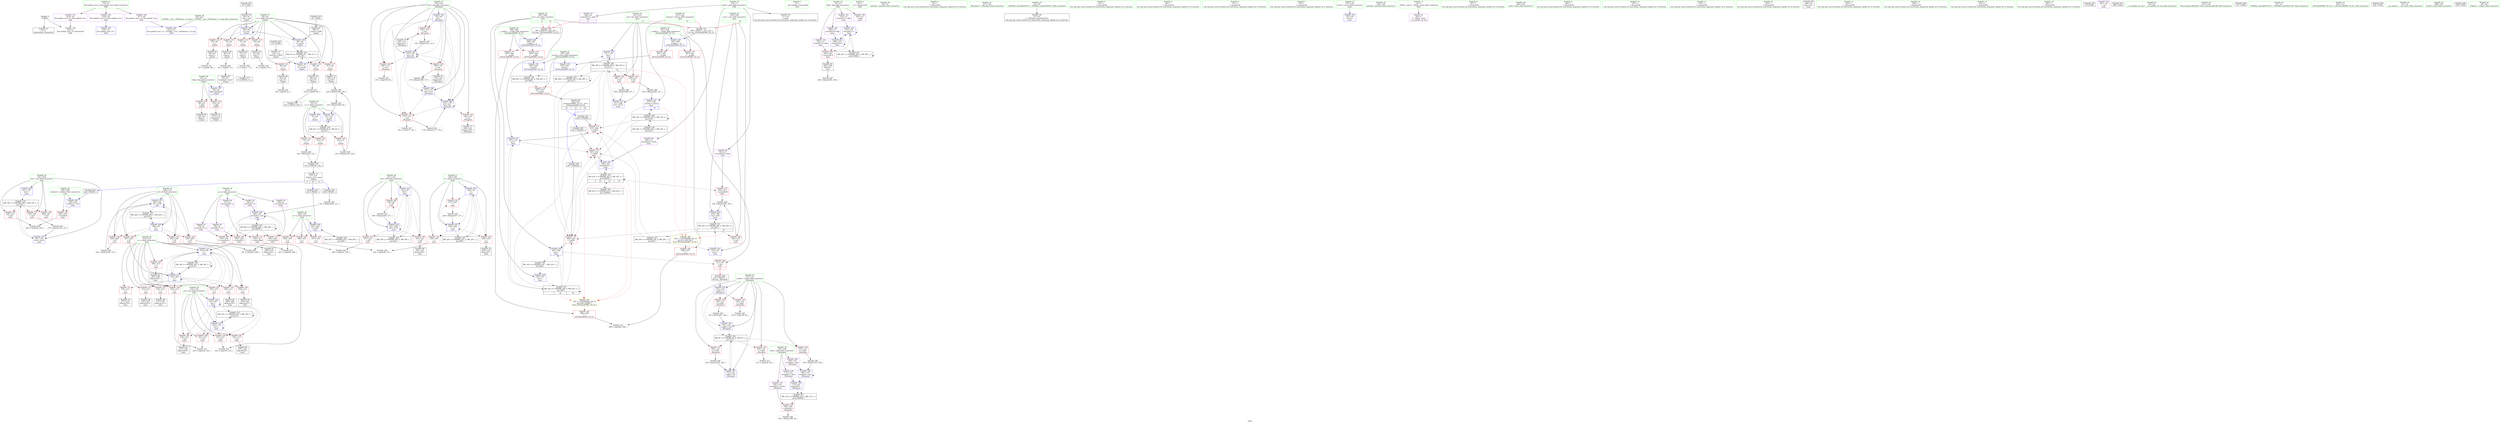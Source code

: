 digraph "SVFG" {
	label="SVFG";

	Node0x55e9102d6ad0 [shape=record,color=grey,label="{NodeID: 0\nNullPtr}"];
	Node0x55e9102d6ad0 -> Node0x55e910301b70[style=solid];
	Node0x55e9102d6ad0 -> Node0x55e910309510[style=solid];
	Node0x55e910305ae0 [shape=record,color=black,label="{NodeID: 277\n75 = PHI(76, 72, )\n}"];
	Node0x55e910303d50 [shape=record,color=blue,label="{NodeID: 194\n133\<--92\nlen\<--\n_Z6outputi\n}"];
	Node0x55e910303d50 -> Node0x55e910306660[style=dashed];
	Node0x55e910303d50 -> Node0x55e910306730[style=dashed];
	Node0x55e910303d50 -> Node0x55e910306800[style=dashed];
	Node0x55e910303d50 -> Node0x55e9103068d0[style=dashed];
	Node0x55e910303d50 -> Node0x55e910303e20[style=dashed];
	Node0x55e910303d50 -> Node0x55e910304090[style=dashed];
	Node0x55e910303d50 -> Node0x55e910304230[style=dashed];
	Node0x55e910301000 [shape=record,color=red,label="{NodeID: 111\n60\<--48\n\<--c\n_Z3getv\n}"];
	Node0x55e910301000 -> Node0x55e910301f40[style=solid];
	Node0x55e9102ff240 [shape=record,color=green,label="{NodeID: 28\n50\<--51\nflag\<--flag_field_insensitive\n_Z3getv\n}"];
	Node0x55e9102ff240 -> Node0x55e910305e40[style=solid];
	Node0x55e9102ff240 -> Node0x55e910305f10[style=solid];
	Node0x55e9102ff240 -> Node0x55e9103096e0[style=solid];
	Node0x55e910309ed0 [shape=record,color=yellow,style=double,label="{NodeID: 388\n54V_1 = ENCHI(MR_54V_0)\npts\{212 218 220 \}\nFun[_ZSt3maxIiERKT_S2_S2_]}"];
	Node0x55e910309ed0 -> Node0x55e910309240[style=dashed];
	Node0x55e9103139a0 [shape=record,color=grey,label="{NodeID: 305\n167 = cmp(166, 92, )\n}"];
	Node0x55e91030c360 [shape=record,color=blue,label="{NodeID: 222\n219\<--92\nsum\<--\nmain\n}"];
	Node0x55e91030c360 -> Node0x55e91032b130[style=dashed];
	Node0x55e910306f50 [shape=record,color=red,label="{NodeID: 139\n260\<--203\n\<--n\nmain\n}"];
	Node0x55e910306f50 -> Node0x55e9103148a0[style=solid];
	Node0x55e910301a70 [shape=record,color=green,label="{NodeID: 56\n20\<--412\n_GLOBAL__sub_I_ACMonster_2_0.cpp\<--_GLOBAL__sub_I_ACMonster_2_0.cpp_field_insensitive\n}"];
	Node0x55e910301a70 -> Node0x55e910309410[style=solid];
	Node0x55e910325730 [shape=record,color=black,label="{NodeID: 333\nMR_28V_2 = PHI(MR_28V_3, MR_28V_1, )\npts\{212 \}\n}"];
	Node0x55e910325730 -> Node0x55e910308c90[style=dashed];
	Node0x55e910325730 -> Node0x55e910304a50[style=dashed];
	Node0x55e910325730 -> Node0x55e910325730[style=dashed];
	Node0x55e910308610 [shape=record,color=red,label="{NodeID: 167\n279\<--278\n\<--arrayidx13\nmain\n}"];
	Node0x55e910308610 -> Node0x55e910302f80[style=solid];
	Node0x55e9103031f0 [shape=record,color=black,label="{NodeID: 84\n295\<--294\nidxprom18\<--\nmain\n}"];
	Node0x55e9102fd9b0 [shape=record,color=green,label="{NodeID: 1\n7\<--1\n__dso_handle\<--dummyObj\nGlob }"];
	Node0x55e91032e330 [shape=record,color=black,label="{NodeID: 361\nMR_46V_3 = PHI(MR_46V_4, MR_46V_2, )\npts\{388 \}\n}"];
	Node0x55e91032e330 -> Node0x55e910308d60[style=dashed];
	Node0x55e910310d00 [shape=record,color=black,label="{NodeID: 278\n102 = PHI(76, 100, )\n}"];
	Node0x55e910303e20 [shape=record,color=blue,label="{NodeID: 195\n133\<--156\nlen\<--inc\n_Z6outputi\n}"];
	Node0x55e910303e20 -> Node0x55e910306660[style=dashed];
	Node0x55e910303e20 -> Node0x55e910306730[style=dashed];
	Node0x55e910303e20 -> Node0x55e910306800[style=dashed];
	Node0x55e910303e20 -> Node0x55e9103068d0[style=dashed];
	Node0x55e910303e20 -> Node0x55e910303e20[style=dashed];
	Node0x55e910303e20 -> Node0x55e910304090[style=dashed];
	Node0x55e910303e20 -> Node0x55e910304230[style=dashed];
	Node0x55e9103010d0 [shape=record,color=red,label="{NodeID: 112\n65\<--48\n\<--c\n_Z3getv\n}"];
	Node0x55e9103010d0 -> Node0x55e910302010[style=solid];
	Node0x55e9102ff310 [shape=record,color=green,label="{NodeID: 29\n52\<--53\nx\<--x_field_insensitive\n_Z3getv\n}"];
	Node0x55e9102ff310 -> Node0x55e910305fe0[style=solid];
	Node0x55e9102ff310 -> Node0x55e9103060b0[style=solid];
	Node0x55e9102ff310 -> Node0x55e910306180[style=solid];
	Node0x55e9102ff310 -> Node0x55e910309880[style=solid];
	Node0x55e9102ff310 -> Node0x55e910309950[style=solid];
	Node0x55e910313b20 [shape=record,color=grey,label="{NodeID: 306\n307 = cmp(305, 306, )\n}"];
	Node0x55e91030c430 [shape=record,color=blue,label="{NodeID: 223\n221\<--92\ni40\<--\nmain\n}"];
	Node0x55e91030c430 -> Node0x55e9103083a0[style=dashed];
	Node0x55e91030c430 -> Node0x55e910308470[style=dashed];
	Node0x55e91030c430 -> Node0x55e910308540[style=dashed];
	Node0x55e91030c430 -> Node0x55e91030c5d0[style=dashed];
	Node0x55e91030c430 -> Node0x55e910327030[style=dashed];
	Node0x55e910307020 [shape=record,color=red,label="{NodeID: 140\n348\<--203\n\<--n\nmain\n}"];
	Node0x55e910307020 -> Node0x55e910313820[style=solid];
	Node0x55e910301b70 [shape=record,color=black,label="{NodeID: 57\n2\<--3\ndummyVal\<--dummyVal\n}"];
	Node0x55e910325c30 [shape=record,color=black,label="{NodeID: 334\nMR_30V_2 = PHI(MR_30V_3, MR_30V_1, )\npts\{214 \}\n}"];
	Node0x55e910325c30 -> Node0x55e910304b20[style=dashed];
	Node0x55e910325c30 -> Node0x55e910325c30[style=dashed];
	Node0x55e9103086e0 [shape=record,color=red,label="{NodeID: 168\n282\<--281\n\<--arrayidx15\nmain\n}"];
	Node0x55e9103086e0 -> Node0x55e910303050[style=solid];
	Node0x55e9103032c0 [shape=record,color=black,label="{NodeID: 85\n303\<--302\nidxprom21\<--\nmain\n}"];
	Node0x55e9102da630 [shape=record,color=green,label="{NodeID: 2\n16\<--1\n.str\<--dummyObj\nGlob }"];
	Node0x55e9103112a0 [shape=record,color=grey,label="{NodeID: 279\n360 = Binary(359, 157, )\n}"];
	Node0x55e9103112a0 -> Node0x55e91030c5d0[style=solid];
	Node0x55e910303ef0 [shape=record,color=blue,label="{NodeID: 196\n160\<--154\narrayidx\<--rem\n_Z6outputi\n}"];
	Node0x55e910303ef0 -> Node0x55e910303ef0[style=dashed];
	Node0x55e910303ef0 -> Node0x55e910304160[style=dashed];
	Node0x55e910303ef0 -> Node0x55e910321b30[style=dashed];
	Node0x55e9103011a0 [shape=record,color=red,label="{NodeID: 113\n70\<--48\n\<--c\n_Z3getv\n}"];
	Node0x55e9103011a0 -> Node0x55e9103020e0[style=solid];
	Node0x55e9102ff3e0 [shape=record,color=green,label="{NodeID: 30\n56\<--57\ngetchar\<--getchar_field_insensitive\n}"];
	Node0x55e910313ca0 [shape=record,color=grey,label="{NodeID: 307\n181 = cmp(177, 92, )\n}"];
	Node0x55e91030c500 [shape=record,color=blue,label="{NodeID: 224\n219\<--356\nsum\<--add\nmain\n}"];
	Node0x55e91030c500 -> Node0x55e91032b130[style=dashed];
	Node0x55e9103070f0 [shape=record,color=red,label="{NodeID: 141\n236\<--205\n\<--i\nmain\n}"];
	Node0x55e9103070f0 -> Node0x55e910313220[style=solid];
	Node0x55e910301c70 [shape=record,color=black,label="{NodeID: 58\n11\<--10\n\<--path\nCan only get source location for instruction, argument, global var or function.}"];
	Node0x55e910326130 [shape=record,color=black,label="{NodeID: 335\nMR_32V_2 = PHI(MR_32V_3, MR_32V_1, )\npts\{216 \}\n}"];
	Node0x55e910326130 -> Node0x55e91030bb40[style=dashed];
	Node0x55e910326130 -> Node0x55e910326130[style=dashed];
	Node0x55e9103087b0 [shape=record,color=red,label="{NodeID: 169\n292\<--291\n\<--arrayidx17\nmain\n}"];
	Node0x55e9103087b0 -> Node0x55e91030bdb0[style=solid];
	Node0x55e910303390 [shape=record,color=black,label="{NodeID: 86\n316\<--315\nidxprom25\<--\nmain\n}"];
	Node0x55e9102da6c0 [shape=record,color=green,label="{NodeID: 3\n19\<--1\n\<--dummyObj\nCan only get source location for instruction, argument, global var or function.}"];
	Node0x55e910311420 [shape=record,color=grey,label="{NodeID: 280\n356 = Binary(355, 354, )\n}"];
	Node0x55e910311420 -> Node0x55e91030c500[style=solid];
	Node0x55e910303fc0 [shape=record,color=blue,label="{NodeID: 197\n131\<--163\nx.addr\<--div\n_Z6outputi\n}"];
	Node0x55e910303fc0 -> Node0x55e910328430[style=dashed];
	Node0x55e910301270 [shape=record,color=red,label="{NodeID: 114\n79\<--48\n\<--c\n_Z3getv\n}"];
	Node0x55e910301270 -> Node0x55e9103021b0[style=solid];
	Node0x55e9102ff4e0 [shape=record,color=green,label="{NodeID: 31\n127\<--128\n_Z6outputi\<--_Z6outputi_field_insensitive\n}"];
	Node0x55e910313e20 [shape=record,color=grey,label="{NodeID: 308\n81 = cmp(80, 73, )\n}"];
	Node0x55e910313e20 -> Node0x55e910302280[style=solid];
	Node0x55e91030c5d0 [shape=record,color=blue,label="{NodeID: 225\n221\<--360\ni40\<--inc47\nmain\n}"];
	Node0x55e91030c5d0 -> Node0x55e9103083a0[style=dashed];
	Node0x55e91030c5d0 -> Node0x55e910308470[style=dashed];
	Node0x55e91030c5d0 -> Node0x55e910308540[style=dashed];
	Node0x55e91030c5d0 -> Node0x55e91030c5d0[style=dashed];
	Node0x55e91030c5d0 -> Node0x55e910327030[style=dashed];
	Node0x55e9103071c0 [shape=record,color=red,label="{NodeID: 142\n242\<--205\n\<--i\nmain\n}"];
	Node0x55e9103071c0 -> Node0x55e910302d10[style=solid];
	Node0x55e910301d70 [shape=record,color=black,label="{NodeID: 59\n31\<--32\n\<--_ZNSt8ios_base4InitD1Ev\nCan only get source location for instruction, argument, global var or function.}"];
	Node0x55e910326630 [shape=record,color=black,label="{NodeID: 336\nMR_34V_2 = PHI(MR_34V_3, MR_34V_1, )\npts\{218 \}\n}"];
	Node0x55e910326630 -> Node0x55e91032d430[style=dashed];
	Node0x55e910308880 [shape=record,color=red,label="{NodeID: 170\n305\<--304\n\<--arrayidx22\nmain\n}"];
	Node0x55e910308880 -> Node0x55e910313b20[style=solid];
	Node0x55e910303460 [shape=record,color=black,label="{NodeID: 87\n327\<--326\nidxprom30\<--\nmain\n}"];
	Node0x55e9102fe220 [shape=record,color=green,label="{NodeID: 4\n63\<--1\n\<--dummyObj\nCan only get source location for instruction, argument, global var or function.}"];
	Node0x55e9103115a0 [shape=record,color=grey,label="{NodeID: 281\n110 = Binary(109, 63, )\n}"];
	Node0x55e9103115a0 -> Node0x55e910309950[style=solid];
	Node0x55e910304090 [shape=record,color=blue,label="{NodeID: 198\n133\<--170\nlen\<--inc3\n_Z6outputi\n}"];
	Node0x55e910304090 -> Node0x55e9103068d0[style=dashed];
	Node0x55e910304090 -> Node0x55e910304230[style=dashed];
	Node0x55e910305bd0 [shape=record,color=red,label="{NodeID: 115\n94\<--48\n\<--c\n_Z3getv\n}"];
	Node0x55e910305bd0 -> Node0x55e9103025c0[style=solid];
	Node0x55e9102ff5e0 [shape=record,color=green,label="{NodeID: 32\n131\<--132\nx.addr\<--x.addr_field_insensitive\n_Z6outputi\n}"];
	Node0x55e9102ff5e0 -> Node0x55e910306250[style=solid];
	Node0x55e9102ff5e0 -> Node0x55e910306320[style=solid];
	Node0x55e9102ff5e0 -> Node0x55e9103063f0[style=solid];
	Node0x55e9102ff5e0 -> Node0x55e9103064c0[style=solid];
	Node0x55e9102ff5e0 -> Node0x55e910306590[style=solid];
	Node0x55e9102ff5e0 -> Node0x55e910303bb0[style=solid];
	Node0x55e9102ff5e0 -> Node0x55e910303c80[style=solid];
	Node0x55e9102ff5e0 -> Node0x55e910303fc0[style=solid];
	Node0x55e910313fa0 [shape=record,color=grey,label="{NodeID: 309\n72 = cmp(71, 73, )\n}"];
	Node0x55e910313fa0 -> Node0x55e910305ae0[style=solid];
	Node0x55e91030c6a0 [shape=record,color=blue,label="{NodeID: 226\n207\<--364\nans\<--\nmain\n}"];
	Node0x55e91030c6a0 -> Node0x55e910307360[style=dashed];
	Node0x55e91030c6a0 -> Node0x55e910324d30[style=dashed];
	Node0x55e910307290 [shape=record,color=red,label="{NodeID: 143\n247\<--205\n\<--i\nmain\n}"];
	Node0x55e910307290 -> Node0x55e910312aa0[style=solid];
	Node0x55e910301e70 [shape=record,color=black,label="{NodeID: 60\n58\<--55\nconv\<--call\n_Z3getv\n}"];
	Node0x55e910301e70 -> Node0x55e910309610[style=solid];
	Node0x55e910326b30 [shape=record,color=black,label="{NodeID: 337\nMR_36V_2 = PHI(MR_36V_4, MR_36V_1, )\npts\{220 \}\n}"];
	Node0x55e910326b30 -> Node0x55e910308950[style=dashed];
	Node0x55e910326b30 -> Node0x55e910308af0[style=dashed];
	Node0x55e910326b30 -> Node0x55e91030c360[style=dashed];
	Node0x55e910308950 [shape=record,color=red,label="{NodeID: 171\n312\<--309\n\<--call24\nmain\n}"];
	Node0x55e910308950 -> Node0x55e91030c020[style=solid];
	Node0x55e910303530 [shape=record,color=black,label="{NodeID: 88\n335\<--334\nidxprom34\<--\nmain\n}"];
	Node0x55e9102fe2b0 [shape=record,color=green,label="{NodeID: 5\n68\<--1\n\<--dummyObj\nCan only get source location for instruction, argument, global var or function.}"];
	Node0x55e910311720 [shape=record,color=grey,label="{NodeID: 282\n109 = Binary(105, 108, )\n}"];
	Node0x55e910311720 -> Node0x55e9103115a0[style=solid];
	Node0x55e910304160 [shape=record,color=blue,label="{NodeID: 199\n173\<--92\narrayidx5\<--\n_Z6outputi\n}"];
	Node0x55e910304160 -> Node0x55e910321b30[style=dashed];
	Node0x55e910305ca0 [shape=record,color=red,label="{NodeID: 116\n98\<--48\n\<--c\n_Z3getv\n}"];
	Node0x55e910305ca0 -> Node0x55e910302690[style=solid];
	Node0x55e9102ff6b0 [shape=record,color=green,label="{NodeID: 33\n133\<--134\nlen\<--len_field_insensitive\n_Z6outputi\n}"];
	Node0x55e9102ff6b0 -> Node0x55e910306660[style=solid];
	Node0x55e9102ff6b0 -> Node0x55e910306730[style=solid];
	Node0x55e9102ff6b0 -> Node0x55e910306800[style=solid];
	Node0x55e9102ff6b0 -> Node0x55e9103068d0[style=solid];
	Node0x55e9102ff6b0 -> Node0x55e9103069a0[style=solid];
	Node0x55e9102ff6b0 -> Node0x55e910303d50[style=solid];
	Node0x55e9102ff6b0 -> Node0x55e910303e20[style=solid];
	Node0x55e9102ff6b0 -> Node0x55e910304090[style=solid];
	Node0x55e9102ff6b0 -> Node0x55e910304230[style=solid];
	Node0x55e910314120 [shape=record,color=grey,label="{NodeID: 310\n62 = cmp(61, 63, )\n}"];
	Node0x55e91030c770 [shape=record,color=blue,label="{NodeID: 227\n201\<--375\ntest\<--inc52\nmain\n}"];
	Node0x55e91030c770 -> Node0x55e910323e30[style=dashed];
	Node0x55e910307360 [shape=record,color=red,label="{NodeID: 144\n371\<--207\n\<--ans\nmain\n|{<s0>18}}"];
	Node0x55e910307360:s0 -> Node0x55e910349660[style=solid,color=red];
	Node0x55e910301f40 [shape=record,color=black,label="{NodeID: 61\n61\<--60\nconv1\<--\n_Z3getv\n}"];
	Node0x55e910301f40 -> Node0x55e910314120[style=solid];
	Node0x55e910327030 [shape=record,color=black,label="{NodeID: 338\nMR_38V_2 = PHI(MR_38V_4, MR_38V_1, )\npts\{222 \}\n}"];
	Node0x55e910327030 -> Node0x55e91030c430[style=dashed];
	Node0x55e910308a20 [shape=record,color=red,label="{NodeID: 172\n318\<--317\n\<--arrayidx26\nmain\n}"];
	Node0x55e910308a20 -> Node0x55e910314a20[style=solid];
	Node0x55e910303600 [shape=record,color=black,label="{NodeID: 89\n352\<--351\nidxprom44\<--\nmain\n}"];
	Node0x55e9102fe340 [shape=record,color=green,label="{NodeID: 6\n73\<--1\n\<--dummyObj\nCan only get source location for instruction, argument, global var or function.}"];
	Node0x55e9103118a0 [shape=record,color=grey,label="{NodeID: 283\n241 = Binary(240, 157, )\n}"];
	Node0x55e9103118a0 -> Node0x55e910304710[style=solid];
	Node0x55e910304230 [shape=record,color=blue,label="{NodeID: 200\n133\<--178\nlen\<--dec\n_Z6outputi\n}"];
	Node0x55e910304230 -> Node0x55e9103068d0[style=dashed];
	Node0x55e910304230 -> Node0x55e9103069a0[style=dashed];
	Node0x55e910304230 -> Node0x55e910304230[style=dashed];
	Node0x55e910305d70 [shape=record,color=red,label="{NodeID: 117\n107\<--48\n\<--c\n_Z3getv\n}"];
	Node0x55e910305d70 -> Node0x55e910302760[style=solid];
	Node0x55e9102ff780 [shape=record,color=green,label="{NodeID: 34\n135\<--136\ndata\<--data_field_insensitive\n_Z6outputi\n}"];
	Node0x55e9102ff780 -> Node0x55e910300d90[style=solid];
	Node0x55e9102ff780 -> Node0x55e910300e60[style=solid];
	Node0x55e9102ff780 -> Node0x55e910300f30[style=solid];
	Node0x55e9103142a0 [shape=record,color=grey,label="{NodeID: 311\n67 = cmp(66, 68, )\n}"];
	Node0x55e91030c840 [shape=record,color=blue,label="{NodeID: 228\n389\<--385\n__a.addr\<--__a\n_ZSt3maxIiERKT_S2_S2_\n}"];
	Node0x55e91030c840 -> Node0x55e910308e30[style=dashed];
	Node0x55e91030c840 -> Node0x55e910308f00[style=dashed];
	Node0x55e910307430 [shape=record,color=red,label="{NodeID: 145\n259\<--209\n\<--i6\nmain\n}"];
	Node0x55e910307430 -> Node0x55e9103148a0[style=solid];
	Node0x55e910302010 [shape=record,color=black,label="{NodeID: 62\n66\<--65\nconv2\<--\n_Z3getv\n}"];
	Node0x55e910302010 -> Node0x55e9103142a0[style=solid];
	Node0x55e910327530 [shape=record,color=black,label="{NodeID: 339\nMR_40V_2 = PHI(MR_40V_3, MR_40V_1, )\npts\{90000 \}\n}"];
	Node0x55e910327530 -> Node0x55e910308610[style=dashed];
	Node0x55e910327530 -> Node0x55e9103087b0[style=dashed];
	Node0x55e910327530 -> Node0x55e910308880[style=dashed];
	Node0x55e910327530 -> Node0x55e910308a20[style=dashed];
	Node0x55e910327530 -> Node0x55e910304710[style=dashed];
	Node0x55e910327530 -> Node0x55e910327530[style=dashed];
	Node0x55e910308af0 [shape=record,color=red,label="{NodeID: 173\n333\<--332\n\<--call33\nmain\n}"];
	Node0x55e910308af0 -> Node0x55e91030c1c0[style=solid];
	Node0x55e9103036d0 [shape=record,color=black,label="{NodeID: 90\n384\<--407\n_ZSt3maxIiERKT_S2_S2__ret\<--\n_ZSt3maxIiERKT_S2_S2_\n|{<s0>14|<s1>15|<s2>16}}"];
	Node0x55e9103036d0:s0 -> Node0x55e9103493e0[style=solid,color=blue];
	Node0x55e9103036d0:s1 -> Node0x55e910349520[style=solid,color=blue];
	Node0x55e9103036d0:s2 -> Node0x55e91034a130[style=solid,color=blue];
	Node0x55e9102fe3d0 [shape=record,color=green,label="{NodeID: 7\n76\<--1\n\<--dummyObj\nCan only get source location for instruction, argument, global var or function.}"];
	Node0x55e910311a20 [shape=record,color=grey,label="{NodeID: 284\n187 = Binary(186, 63, )\n}"];
	Node0x55e910304300 [shape=record,color=blue,label="{NodeID: 201\n197\<--92\nretval\<--\nmain\n}"];
	Node0x55e910305e40 [shape=record,color=red,label="{NodeID: 118\n84\<--50\n\<--flag\n_Z3getv\n}"];
	Node0x55e910305e40 -> Node0x55e910302350[style=solid];
	Node0x55e9102ff850 [shape=record,color=green,label="{NodeID: 35\n142\<--143\nputchar\<--putchar_field_insensitive\n}"];
	Node0x55e910314420 [shape=record,color=grey,label="{NodeID: 312\n399 = cmp(396, 398, )\n}"];
	Node0x55e91030c910 [shape=record,color=blue,label="{NodeID: 229\n391\<--386\n__b.addr\<--__b\n_ZSt3maxIiERKT_S2_S2_\n}"];
	Node0x55e91030c910 -> Node0x55e910308fd0[style=dashed];
	Node0x55e91030c910 -> Node0x55e9103090a0[style=dashed];
	Node0x55e910307500 [shape=record,color=red,label="{NodeID: 146\n267\<--209\n\<--i6\nmain\n}"];
	Node0x55e910307500 -> Node0x55e910304b20[style=solid];
	Node0x55e9103020e0 [shape=record,color=black,label="{NodeID: 63\n71\<--70\nconv4\<--\n_Z3getv\n}"];
	Node0x55e9103020e0 -> Node0x55e910313fa0[style=solid];
	Node0x55e910327a30 [shape=record,color=black,label="{NodeID: 340\nMR_42V_2 = PHI(MR_42V_3, MR_42V_1, )\npts\{120000 \}\n}"];
	Node0x55e910327a30 -> Node0x55e91032d930[style=dashed];
	Node0x55e910308bc0 [shape=record,color=red,label="{NodeID: 174\n354\<--353\n\<--arrayidx45\nmain\n}"];
	Node0x55e910308bc0 -> Node0x55e910311420[style=solid];
	Node0x55e9103037a0 [shape=record,color=purple,label="{NodeID: 91\n29\<--4\n\<--_ZStL8__ioinit\n__cxx_global_var_init\n}"];
	Node0x55e9102fe460 [shape=record,color=green,label="{NodeID: 8\n92\<--1\n\<--dummyObj\nCan only get source location for instruction, argument, global var or function.}"];
	Node0x55e910311ba0 [shape=record,color=grey,label="{NodeID: 285\n375 = Binary(374, 157, )\n}"];
	Node0x55e910311ba0 -> Node0x55e91030c770[style=solid];
	Node0x55e9103043d0 [shape=record,color=blue,label="{NodeID: 202\n199\<--224\ntotaltest\<--call\nmain\n}"];
	Node0x55e9103043d0 -> Node0x55e910306b40[style=dashed];
	Node0x55e910305f10 [shape=record,color=red,label="{NodeID: 119\n116\<--50\n\<--flag\n_Z3getv\n}"];
	Node0x55e910305f10 -> Node0x55e910302900[style=solid];
	Node0x55e9102ff950 [shape=record,color=green,label="{NodeID: 36\n194\<--195\nmain\<--main_field_insensitive\n}"];
	Node0x55e9103145a0 [shape=record,color=grey,label="{NodeID: 313\n151 = cmp(150, 92, )\n}"];
	Node0x55e91030c9e0 [shape=record,color=blue,label="{NodeID: 230\n387\<--401\nretval\<--\n_ZSt3maxIiERKT_S2_S2_\n}"];
	Node0x55e91030c9e0 -> Node0x55e91032e330[style=dashed];
	Node0x55e9103075d0 [shape=record,color=red,label="{NodeID: 147\n306\<--209\n\<--i6\nmain\n}"];
	Node0x55e9103075d0 -> Node0x55e910313b20[style=solid];
	Node0x55e9103021b0 [shape=record,color=black,label="{NodeID: 64\n80\<--79\nconv6\<--\n_Z3getv\n}"];
	Node0x55e9103021b0 -> Node0x55e910313e20[style=solid];
	Node0x55e910348fb0 [shape=record,color=black,label="{NodeID: 424\n224 = PHI(47, )\n}"];
	Node0x55e910348fb0 -> Node0x55e9103043d0[style=solid];
	Node0x55e910327f30 [shape=record,color=black,label="{NodeID: 341\nMR_44V_2 = PHI(MR_44V_3, MR_44V_1, )\npts\{150000 \}\n}"];
	Node0x55e910327f30 -> Node0x55e91030bc10[style=dashed];
	Node0x55e910327f30 -> Node0x55e910327f30[style=dashed];
	Node0x55e910308c90 [shape=record,color=red,label="{NodeID: 175\n364\<--363\n\<--call49\nmain\n}"];
	Node0x55e910308c90 -> Node0x55e91030c6a0[style=solid];
	Node0x55e910303870 [shape=record,color=purple,label="{NodeID: 92\n244\<--8\narrayidx\<--p\nmain\n}"];
	Node0x55e910303870 -> Node0x55e910304710[style=solid];
	Node0x55e9102fe4f0 [shape=record,color=green,label="{NodeID: 9\n106\<--1\n\<--dummyObj\nCan only get source location for instruction, argument, global var or function.}"];
	Node0x55e910311d20 [shape=record,color=grey,label="{NodeID: 286\n299 = Binary(298, 157, )\n}"];
	Node0x55e910311d20 -> Node0x55e91030bf50[style=solid];
	Node0x55e9103044a0 [shape=record,color=blue,label="{NodeID: 203\n201\<--157\ntest\<--\nmain\n}"];
	Node0x55e9103044a0 -> Node0x55e910323e30[style=dashed];
	Node0x55e910305fe0 [shape=record,color=red,label="{NodeID: 120\n104\<--52\n\<--x\n_Z3getv\n}"];
	Node0x55e910305fe0 -> Node0x55e910312920[style=solid];
	Node0x55e9102ffa50 [shape=record,color=green,label="{NodeID: 37\n197\<--198\nretval\<--retval_field_insensitive\nmain\n}"];
	Node0x55e9102ffa50 -> Node0x55e910304300[style=solid];
	Node0x55e910314720 [shape=record,color=grey,label="{NodeID: 314\n324 = cmp(322, 323, )\n}"];
	Node0x55e91030cab0 [shape=record,color=blue,label="{NodeID: 231\n387\<--404\nretval\<--\n_ZSt3maxIiERKT_S2_S2_\n}"];
	Node0x55e91030cab0 -> Node0x55e91032e330[style=dashed];
	Node0x55e9103076a0 [shape=record,color=red,label="{NodeID: 148\n340\<--209\n\<--i6\nmain\n}"];
	Node0x55e9103076a0 -> Node0x55e910312320[style=solid];
	Node0x55e910302280 [shape=record,color=black,label="{NodeID: 65\n82\<--81\nfrombool\<--cmp7\n_Z3getv\n}"];
	Node0x55e910302280 -> Node0x55e9103096e0[style=solid];
	Node0x55e9103491a0 [shape=record,color=black,label="{NodeID: 425\n232 = PHI(47, )\n}"];
	Node0x55e9103491a0 -> Node0x55e910304570[style=solid];
	Node0x55e910328430 [shape=record,color=black,label="{NodeID: 342\nMR_8V_5 = PHI(MR_8V_6, MR_8V_4, )\npts\{132 \}\n}"];
	Node0x55e910328430 -> Node0x55e9103063f0[style=dashed];
	Node0x55e910328430 -> Node0x55e9103064c0[style=dashed];
	Node0x55e910328430 -> Node0x55e910306590[style=dashed];
	Node0x55e910328430 -> Node0x55e910303fc0[style=dashed];
	Node0x55e910308d60 [shape=record,color=red,label="{NodeID: 176\n407\<--387\n\<--retval\n_ZSt3maxIiERKT_S2_S2_\n}"];
	Node0x55e910308d60 -> Node0x55e9103036d0[style=solid];
	Node0x55e910303940 [shape=record,color=purple,label="{NodeID: 93\n278\<--8\narrayidx13\<--p\nmain\n}"];
	Node0x55e910303940 -> Node0x55e910308610[style=solid];
	Node0x55e9102fe580 [shape=record,color=green,label="{NodeID: 10\n157\<--1\n\<--dummyObj\nCan only get source location for instruction, argument, global var or function.}"];
	Node0x55e910311ea0 [shape=record,color=grey,label="{NodeID: 287\n284 = Binary(283, 285, )\n}"];
	Node0x55e910304570 [shape=record,color=blue,label="{NodeID: 204\n203\<--232\nn\<--call1\nmain\n}"];
	Node0x55e910304570 -> Node0x55e910306e80[style=dashed];
	Node0x55e910304570 -> Node0x55e910306f50[style=dashed];
	Node0x55e910304570 -> Node0x55e910307020[style=dashed];
	Node0x55e910304570 -> Node0x55e910324330[style=dashed];
	Node0x55e9103060b0 [shape=record,color=red,label="{NodeID: 121\n119\<--52\n\<--x\n_Z3getv\n}"];
	Node0x55e9103060b0 -> Node0x55e910312620[style=solid];
	Node0x55e9102ffb20 [shape=record,color=green,label="{NodeID: 38\n199\<--200\ntotaltest\<--totaltest_field_insensitive\nmain\n}"];
	Node0x55e9102ffb20 -> Node0x55e910306b40[style=solid];
	Node0x55e9102ffb20 -> Node0x55e9103043d0[style=solid];
	Node0x55e9103148a0 [shape=record,color=grey,label="{NodeID: 315\n261 = cmp(259, 260, )\n}"];
	Node0x55e910307770 [shape=record,color=red,label="{NodeID: 149\n298\<--211\n\<--len\nmain\n}"];
	Node0x55e910307770 -> Node0x55e910311d20[style=solid];
	Node0x55e910302350 [shape=record,color=black,label="{NodeID: 66\n85\<--84\ntobool\<--\n_Z3getv\n}"];
	Node0x55e9103492a0 [shape=record,color=black,label="{NodeID: 426\n240 = PHI(47, )\n}"];
	Node0x55e9103492a0 -> Node0x55e9103118a0[style=solid];
	Node0x55e910308e30 [shape=record,color=red,label="{NodeID: 177\n395\<--389\n\<--__a.addr\n_ZSt3maxIiERKT_S2_S2_\n}"];
	Node0x55e910308e30 -> Node0x55e910309170[style=solid];
	Node0x55e910303a10 [shape=record,color=purple,label="{NodeID: 94\n291\<--8\narrayidx17\<--p\nmain\n}"];
	Node0x55e910303a10 -> Node0x55e9103087b0[style=solid];
	Node0x55e9102fe610 [shape=record,color=green,label="{NodeID: 11\n179\<--1\n\<--dummyObj\nCan only get source location for instruction, argument, global var or function.}"];
	Node0x55e910312020 [shape=record,color=grey,label="{NodeID: 288\n330 = Binary(329, 157, )\n}"];
	Node0x55e910312020 -> Node0x55e91030c0f0[style=solid];
	Node0x55e910304640 [shape=record,color=blue,label="{NodeID: 205\n205\<--92\ni\<--\nmain\n}"];
	Node0x55e910304640 -> Node0x55e9103070f0[style=dashed];
	Node0x55e910304640 -> Node0x55e9103071c0[style=dashed];
	Node0x55e910304640 -> Node0x55e910307290[style=dashed];
	Node0x55e910304640 -> Node0x55e9103047e0[style=dashed];
	Node0x55e910304640 -> Node0x55e910324830[style=dashed];
	Node0x55e910306180 [shape=record,color=red,label="{NodeID: 122\n122\<--52\n\<--x\n_Z3getv\n}"];
	Node0x55e910306180 -> Node0x55e90ffa5170[style=solid];
	Node0x55e9102ffbf0 [shape=record,color=green,label="{NodeID: 39\n201\<--202\ntest\<--test_field_insensitive\nmain\n}"];
	Node0x55e9102ffbf0 -> Node0x55e910306c10[style=solid];
	Node0x55e9102ffbf0 -> Node0x55e910306ce0[style=solid];
	Node0x55e9102ffbf0 -> Node0x55e910306db0[style=solid];
	Node0x55e9102ffbf0 -> Node0x55e9103044a0[style=solid];
	Node0x55e9102ffbf0 -> Node0x55e91030c770[style=solid];
	Node0x55e910314a20 [shape=record,color=grey,label="{NodeID: 316\n320 = cmp(318, 319, )\n}"];
	Node0x55e910307840 [shape=record,color=red,label="{NodeID: 150\n329\<--211\n\<--len\nmain\n}"];
	Node0x55e910307840 -> Node0x55e910312020[style=solid];
	Node0x55e910302420 [shape=record,color=black,label="{NodeID: 67\n88\<--87\nconv9\<--call8\n_Z3getv\n}"];
	Node0x55e910302420 -> Node0x55e9103097b0[style=solid];
	Node0x55e9103493e0 [shape=record,color=black,label="{NodeID: 427\n309 = PHI(384, )\n}"];
	Node0x55e9103493e0 -> Node0x55e910308950[style=solid];
	Node0x55e910308f00 [shape=record,color=red,label="{NodeID: 178\n404\<--389\n\<--__a.addr\n_ZSt3maxIiERKT_S2_S2_\n}"];
	Node0x55e910308f00 -> Node0x55e91030cab0[style=solid];
	Node0x55e910303ae0 [shape=record,color=purple,label="{NodeID: 95\n304\<--8\narrayidx22\<--p\nmain\n}"];
	Node0x55e910303ae0 -> Node0x55e910308880[style=solid];
	Node0x55e9102fe6a0 [shape=record,color=green,label="{NodeID: 12\n253\<--1\n\<--dummyObj\nCan only get source location for instruction, argument, global var or function.}"];
	Node0x55e9103121a0 [shape=record,color=grey,label="{NodeID: 289\n170 = Binary(169, 157, )\n}"];
	Node0x55e9103121a0 -> Node0x55e910304090[style=solid];
	Node0x55e910304710 [shape=record,color=blue,label="{NodeID: 206\n244\<--241\narrayidx\<--sub\nmain\n}"];
	Node0x55e910304710 -> Node0x55e910308610[style=dashed];
	Node0x55e910304710 -> Node0x55e9103087b0[style=dashed];
	Node0x55e910304710 -> Node0x55e910308880[style=dashed];
	Node0x55e910304710 -> Node0x55e910308a20[style=dashed];
	Node0x55e910304710 -> Node0x55e910304710[style=dashed];
	Node0x55e910304710 -> Node0x55e910327530[style=dashed];
	Node0x55e910306250 [shape=record,color=red,label="{NodeID: 123\n138\<--131\n\<--x.addr\n_Z6outputi\n}"];
	Node0x55e910306250 -> Node0x55e9103136a0[style=solid];
	Node0x55e9102ffcc0 [shape=record,color=green,label="{NodeID: 40\n203\<--204\nn\<--n_field_insensitive\nmain\n}"];
	Node0x55e9102ffcc0 -> Node0x55e910306e80[style=solid];
	Node0x55e9102ffcc0 -> Node0x55e910306f50[style=solid];
	Node0x55e9102ffcc0 -> Node0x55e910307020[style=solid];
	Node0x55e9102ffcc0 -> Node0x55e910304570[style=solid];
	Node0x55e910307910 [shape=record,color=red,label="{NodeID: 151\n270\<--213\n\<--x\nmain\n}"];
	Node0x55e910307910 -> Node0x55e910302de0[style=solid];
	Node0x55e9103024f0 [shape=record,color=black,label="{NodeID: 68\n196\<--92\nmain_ret\<--\nmain\n}"];
	Node0x55e910349520 [shape=record,color=black,label="{NodeID: 428\n332 = PHI(384, )\n}"];
	Node0x55e910349520 -> Node0x55e910308af0[style=solid];
	Node0x55e910308fd0 [shape=record,color=red,label="{NodeID: 179\n397\<--391\n\<--__b.addr\n_ZSt3maxIiERKT_S2_S2_\n}"];
	Node0x55e910308fd0 -> Node0x55e910309240[style=solid];
	Node0x55e910300340 [shape=record,color=purple,label="{NodeID: 96\n317\<--8\narrayidx26\<--p\nmain\n}"];
	Node0x55e910300340 -> Node0x55e910308a20[style=solid];
	Node0x55e9102fe730 [shape=record,color=green,label="{NodeID: 13\n254\<--1\n\<--dummyObj\nCan only get source location for instruction, argument, global var or function.}"];
	Node0x55e910312320 [shape=record,color=grey,label="{NodeID: 290\n341 = Binary(340, 157, )\n}"];
	Node0x55e910312320 -> Node0x55e91030c290[style=solid];
	Node0x55e9103047e0 [shape=record,color=blue,label="{NodeID: 207\n205\<--248\ni\<--inc\nmain\n}"];
	Node0x55e9103047e0 -> Node0x55e9103070f0[style=dashed];
	Node0x55e9103047e0 -> Node0x55e9103071c0[style=dashed];
	Node0x55e9103047e0 -> Node0x55e910307290[style=dashed];
	Node0x55e9103047e0 -> Node0x55e9103047e0[style=dashed];
	Node0x55e9103047e0 -> Node0x55e910324830[style=dashed];
	Node0x55e910306320 [shape=record,color=red,label="{NodeID: 124\n144\<--131\n\<--x.addr\n_Z6outputi\n}"];
	Node0x55e910306320 -> Node0x55e9103127a0[style=solid];
	Node0x55e9102ffd90 [shape=record,color=green,label="{NodeID: 41\n205\<--206\ni\<--i_field_insensitive\nmain\n}"];
	Node0x55e9102ffd90 -> Node0x55e9103070f0[style=solid];
	Node0x55e9102ffd90 -> Node0x55e9103071c0[style=solid];
	Node0x55e9102ffd90 -> Node0x55e910307290[style=solid];
	Node0x55e9102ffd90 -> Node0x55e910304640[style=solid];
	Node0x55e9102ffd90 -> Node0x55e9103047e0[style=solid];
	Node0x55e9103079e0 [shape=record,color=red,label="{NodeID: 152\n276\<--213\n\<--x\nmain\n}"];
	Node0x55e9103079e0 -> Node0x55e910302eb0[style=solid];
	Node0x55e9103025c0 [shape=record,color=black,label="{NodeID: 69\n95\<--94\nconv11\<--\n_Z3getv\n}"];
	Node0x55e9103025c0 -> Node0x55e910313520[style=solid];
	Node0x55e910349660 [shape=record,color=black,label="{NodeID: 429\n130 = PHI(371, )\n0th arg _Z6outputi }"];
	Node0x55e910349660 -> Node0x55e910303bb0[style=solid];
	Node0x55e910329830 [shape=record,color=black,label="{NodeID: 346\nMR_28V_5 = PHI(MR_28V_6, MR_28V_4, )\npts\{212 \}\n|{|<s8>14}}"];
	Node0x55e910329830 -> Node0x55e910307770[style=dashed];
	Node0x55e910329830 -> Node0x55e910307840[style=dashed];
	Node0x55e910329830 -> Node0x55e910308950[style=dashed];
	Node0x55e910329830 -> Node0x55e910308af0[style=dashed];
	Node0x55e910329830 -> Node0x55e910308c90[style=dashed];
	Node0x55e910329830 -> Node0x55e910304a50[style=dashed];
	Node0x55e910329830 -> Node0x55e91030bf50[style=dashed];
	Node0x55e910329830 -> Node0x55e910325730[style=dashed];
	Node0x55e910329830:s8 -> Node0x55e910309ed0[style=dashed,color=red];
	Node0x55e9103090a0 [shape=record,color=red,label="{NodeID: 180\n401\<--391\n\<--__b.addr\n_ZSt3maxIiERKT_S2_S2_\n}"];
	Node0x55e9103090a0 -> Node0x55e91030c9e0[style=solid];
	Node0x55e910300410 [shape=record,color=purple,label="{NodeID: 97\n328\<--10\narrayidx31\<--path\nmain\n|{<s0>15}}"];
	Node0x55e910300410:s0 -> Node0x55e9103497a0[style=solid,color=red];
	Node0x55e9102fe7c0 [shape=record,color=green,label="{NodeID: 14\n265\<--1\n\<--dummyObj\nCan only get source location for instruction, argument, global var or function.}"];
	Node0x55e9103124a0 [shape=record,color=grey,label="{NodeID: 291\n178 = Binary(177, 179, )\n}"];
	Node0x55e9103124a0 -> Node0x55e910304230[style=solid];
	Node0x55e9103048b0 [shape=record,color=blue,label="{NodeID: 208\n207\<--92\nans\<--\nmain\n}"];
	Node0x55e9103048b0 -> Node0x55e91032bb30[style=dashed];
	Node0x55e9103063f0 [shape=record,color=red,label="{NodeID: 125\n150\<--131\n\<--x.addr\n_Z6outputi\n}"];
	Node0x55e9103063f0 -> Node0x55e9103145a0[style=solid];
	Node0x55e9102ffe60 [shape=record,color=green,label="{NodeID: 42\n207\<--208\nans\<--ans_field_insensitive\nmain\n|{|<s4>14|<s5>16}}"];
	Node0x55e9102ffe60 -> Node0x55e910307360[style=solid];
	Node0x55e9102ffe60 -> Node0x55e9103048b0[style=solid];
	Node0x55e9102ffe60 -> Node0x55e91030c020[style=solid];
	Node0x55e9102ffe60 -> Node0x55e91030c6a0[style=solid];
	Node0x55e9102ffe60:s4 -> Node0x55e9103497a0[style=solid,color=red];
	Node0x55e9102ffe60:s5 -> Node0x55e9103497a0[style=solid,color=red];
	Node0x55e910307ab0 [shape=record,color=red,label="{NodeID: 153\n287\<--213\n\<--x\nmain\n}"];
	Node0x55e910307ab0 -> Node0x55e91030bce0[style=solid];
	Node0x55e910302690 [shape=record,color=black,label="{NodeID: 70\n99\<--98\nconv14\<--\n_Z3getv\n}"];
	Node0x55e910302690 -> Node0x55e9103133a0[style=solid];
	Node0x55e9103497a0 [shape=record,color=black,label="{NodeID: 430\n385 = PHI(207, 328, 207, )\n0th arg _ZSt3maxIiERKT_S2_S2_ }"];
	Node0x55e9103497a0 -> Node0x55e91030c840[style=solid];
	Node0x55e910309170 [shape=record,color=red,label="{NodeID: 181\n396\<--395\n\<--\n_ZSt3maxIiERKT_S2_S2_\n}"];
	Node0x55e910309170 -> Node0x55e910314420[style=solid];
	Node0x55e9103004e0 [shape=record,color=purple,label="{NodeID: 98\n336\<--10\narrayidx35\<--path\nmain\n}"];
	Node0x55e9103004e0 -> Node0x55e91030c1c0[style=solid];
	Node0x55e9102fe850 [shape=record,color=green,label="{NodeID: 15\n274\<--1\n\<--dummyObj\nCan only get source location for instruction, argument, global var or function.}"];
	Node0x55e910312620 [shape=record,color=grey,label="{NodeID: 292\n120 = Binary(92, 119, )\n}"];
	Node0x55e910312620 -> Node0x55e90ffa5170[style=solid];
	Node0x55e910304980 [shape=record,color=blue,label="{NodeID: 209\n209\<--92\ni6\<--\nmain\n}"];
	Node0x55e910304980 -> Node0x55e910307430[style=dashed];
	Node0x55e910304980 -> Node0x55e910307500[style=dashed];
	Node0x55e910304980 -> Node0x55e9103075d0[style=dashed];
	Node0x55e910304980 -> Node0x55e9103076a0[style=dashed];
	Node0x55e910304980 -> Node0x55e91030c290[style=dashed];
	Node0x55e910304980 -> Node0x55e910325230[style=dashed];
	Node0x55e9103064c0 [shape=record,color=red,label="{NodeID: 126\n153\<--131\n\<--x.addr\n_Z6outputi\n}"];
	Node0x55e9103064c0 -> Node0x55e910312c20[style=solid];
	Node0x55e9102fff30 [shape=record,color=green,label="{NodeID: 43\n209\<--210\ni6\<--i6_field_insensitive\nmain\n}"];
	Node0x55e9102fff30 -> Node0x55e910307430[style=solid];
	Node0x55e9102fff30 -> Node0x55e910307500[style=solid];
	Node0x55e9102fff30 -> Node0x55e9103075d0[style=solid];
	Node0x55e9102fff30 -> Node0x55e9103076a0[style=solid];
	Node0x55e9102fff30 -> Node0x55e910304980[style=solid];
	Node0x55e9102fff30 -> Node0x55e91030c290[style=solid];
	Node0x55e910307b80 [shape=record,color=red,label="{NodeID: 154\n289\<--213\n\<--x\nmain\n}"];
	Node0x55e910307b80 -> Node0x55e910303120[style=solid];
	Node0x55e910302760 [shape=record,color=black,label="{NodeID: 71\n108\<--107\nconv18\<--\n_Z3getv\n}"];
	Node0x55e910302760 -> Node0x55e910311720[style=solid];
	Node0x55e910349a80 [shape=record,color=black,label="{NodeID: 431\n386 = PHI(211, 217, 219, )\n1st arg _ZSt3maxIiERKT_S2_S2_ }"];
	Node0x55e910349a80 -> Node0x55e91030c910[style=solid];
	Node0x55e910309240 [shape=record,color=red,label="{NodeID: 182\n398\<--397\n\<--\n_ZSt3maxIiERKT_S2_S2_\n}"];
	Node0x55e910309240 -> Node0x55e910314420[style=solid];
	Node0x55e9103005b0 [shape=record,color=purple,label="{NodeID: 99\n353\<--10\narrayidx45\<--path\nmain\n}"];
	Node0x55e9103005b0 -> Node0x55e910308bc0[style=solid];
	Node0x55e9102fe8e0 [shape=record,color=green,label="{NodeID: 16\n285\<--1\n\<--dummyObj\nCan only get source location for instruction, argument, global var or function.}"];
	Node0x55e9103127a0 [shape=record,color=grey,label="{NodeID: 293\n145 = Binary(92, 144, )\n}"];
	Node0x55e9103127a0 -> Node0x55e910303c80[style=solid];
	Node0x55e910304a50 [shape=record,color=blue,label="{NodeID: 210\n211\<--157\nlen\<--\nmain\n}"];
	Node0x55e910304a50 -> Node0x55e910329830[style=dashed];
	Node0x55e910306590 [shape=record,color=red,label="{NodeID: 127\n162\<--131\n\<--x.addr\n_Z6outputi\n}"];
	Node0x55e910306590 -> Node0x55e910312f20[style=solid];
	Node0x55e910300000 [shape=record,color=green,label="{NodeID: 44\n211\<--212\nlen\<--len_field_insensitive\nmain\n|{|<s4>14}}"];
	Node0x55e910300000 -> Node0x55e910307770[style=solid];
	Node0x55e910300000 -> Node0x55e910307840[style=solid];
	Node0x55e910300000 -> Node0x55e910304a50[style=solid];
	Node0x55e910300000 -> Node0x55e91030bf50[style=solid];
	Node0x55e910300000:s4 -> Node0x55e910349a80[style=solid,color=red];
	Node0x55e910321b30 [shape=record,color=black,label="{NodeID: 321\nMR_12V_4 = PHI(MR_12V_5, MR_12V_2, )\npts\{1360000 \}\n}"];
	Node0x55e910321b30 -> Node0x55e910306a70[style=dashed];
	Node0x55e910307c50 [shape=record,color=red,label="{NodeID: 155\n294\<--213\n\<--x\nmain\n}"];
	Node0x55e910307c50 -> Node0x55e9103031f0[style=solid];
	Node0x55e910302830 [shape=record,color=black,label="{NodeID: 72\n113\<--112\nconv20\<--call19\n_Z3getv\n}"];
	Node0x55e910302830 -> Node0x55e910309a20[style=solid];
	Node0x55e910349d00 [shape=record,color=black,label="{NodeID: 432\n87 = PHI()\n}"];
	Node0x55e910349d00 -> Node0x55e910302420[style=solid];
	Node0x55e910309310 [shape=record,color=blue,label="{NodeID: 183\n416\<--19\nllvm.global_ctors_0\<--\nGlob }"];
	Node0x55e910300680 [shape=record,color=purple,label="{NodeID: 100\n263\<--13\n\<--flag\nmain\n}"];
	Node0x55e9102fe970 [shape=record,color=green,label="{NodeID: 17\n4\<--6\n_ZStL8__ioinit\<--_ZStL8__ioinit_field_insensitive\nGlob }"];
	Node0x55e9102fe970 -> Node0x55e9103037a0[style=solid];
	Node0x55e910312920 [shape=record,color=grey,label="{NodeID: 294\n105 = Binary(104, 106, )\n}"];
	Node0x55e910312920 -> Node0x55e910311720[style=solid];
	Node0x55e910304b20 [shape=record,color=blue,label="{NodeID: 211\n213\<--267\nx\<--\nmain\n}"];
	Node0x55e910304b20 -> Node0x55e910307910[style=dashed];
	Node0x55e910304b20 -> Node0x55e9103079e0[style=dashed];
	Node0x55e910304b20 -> Node0x55e910307ab0[style=dashed];
	Node0x55e910304b20 -> Node0x55e910307b80[style=dashed];
	Node0x55e910304b20 -> Node0x55e910307d20[style=dashed];
	Node0x55e910304b20 -> Node0x55e910307df0[style=dashed];
	Node0x55e910304b20 -> Node0x55e910307ec0[style=dashed];
	Node0x55e910304b20 -> Node0x55e910304b20[style=dashed];
	Node0x55e910304b20 -> Node0x55e91030bdb0[style=dashed];
	Node0x55e910304b20 -> Node0x55e910325c30[style=dashed];
	Node0x55e910306660 [shape=record,color=red,label="{NodeID: 128\n155\<--133\n\<--len\n_Z6outputi\n}"];
	Node0x55e910306660 -> Node0x55e910302aa0[style=solid];
	Node0x55e910306660 -> Node0x55e910312da0[style=solid];
	Node0x55e9103000d0 [shape=record,color=green,label="{NodeID: 45\n213\<--214\nx\<--x_field_insensitive\nmain\n}"];
	Node0x55e9103000d0 -> Node0x55e910307910[style=solid];
	Node0x55e9103000d0 -> Node0x55e9103079e0[style=solid];
	Node0x55e9103000d0 -> Node0x55e910307ab0[style=solid];
	Node0x55e9103000d0 -> Node0x55e910307b80[style=solid];
	Node0x55e9103000d0 -> Node0x55e910307c50[style=solid];
	Node0x55e9103000d0 -> Node0x55e910307d20[style=solid];
	Node0x55e9103000d0 -> Node0x55e910307df0[style=solid];
	Node0x55e9103000d0 -> Node0x55e910307ec0[style=solid];
	Node0x55e9103000d0 -> Node0x55e910304b20[style=solid];
	Node0x55e9103000d0 -> Node0x55e91030bdb0[style=solid];
	Node0x55e910322030 [shape=record,color=black,label="{NodeID: 322\nMR_6V_3 = PHI(MR_6V_4, MR_6V_2, )\npts\{53 \}\n}"];
	Node0x55e910322030 -> Node0x55e910305fe0[style=dashed];
	Node0x55e910322030 -> Node0x55e9103060b0[style=dashed];
	Node0x55e910322030 -> Node0x55e910306180[style=dashed];
	Node0x55e910322030 -> Node0x55e910309950[style=dashed];
	Node0x55e910307d20 [shape=record,color=red,label="{NodeID: 156\n302\<--213\n\<--x\nmain\n}"];
	Node0x55e910307d20 -> Node0x55e9103032c0[style=solid];
	Node0x55e910302900 [shape=record,color=black,label="{NodeID: 73\n117\<--116\ntobool22\<--\n_Z3getv\n}"];
	Node0x55e910349e60 [shape=record,color=black,label="{NodeID: 433\n55 = PHI()\n}"];
	Node0x55e910349e60 -> Node0x55e910301e70[style=solid];
	Node0x55e910309410 [shape=record,color=blue,label="{NodeID: 184\n417\<--20\nllvm.global_ctors_1\<--_GLOBAL__sub_I_ACMonster_2_0.cpp\nGlob }"];
	Node0x55e910300750 [shape=record,color=purple,label="{NodeID: 101\n272\<--13\narrayidx11\<--flag\nmain\n}"];
	Node0x55e910300750 -> Node0x55e91030bc10[style=solid];
	Node0x55e9102fea00 [shape=record,color=green,label="{NodeID: 18\n8\<--9\np\<--p_field_insensitive\nGlob }"];
	Node0x55e9102fea00 -> Node0x55e910303870[style=solid];
	Node0x55e9102fea00 -> Node0x55e910303940[style=solid];
	Node0x55e9102fea00 -> Node0x55e910303a10[style=solid];
	Node0x55e9102fea00 -> Node0x55e910303ae0[style=solid];
	Node0x55e9102fea00 -> Node0x55e910300340[style=solid];
	Node0x55e910312aa0 [shape=record,color=grey,label="{NodeID: 295\n248 = Binary(247, 157, )\n}"];
	Node0x55e910312aa0 -> Node0x55e9103047e0[style=solid];
	Node0x55e91030bb40 [shape=record,color=blue,label="{NodeID: 212\n215\<--179\npre\<--\nmain\n}"];
	Node0x55e91030bb40 -> Node0x55e910307f90[style=dashed];
	Node0x55e91030bb40 -> Node0x55e910308060[style=dashed];
	Node0x55e91030bb40 -> Node0x55e910308130[style=dashed];
	Node0x55e91030bb40 -> Node0x55e910308200[style=dashed];
	Node0x55e91030bb40 -> Node0x55e91030bb40[style=dashed];
	Node0x55e91030bb40 -> Node0x55e91030bce0[style=dashed];
	Node0x55e91030bb40 -> Node0x55e910326130[style=dashed];
	Node0x55e910306730 [shape=record,color=red,label="{NodeID: 129\n166\<--133\n\<--len\n_Z6outputi\n}"];
	Node0x55e910306730 -> Node0x55e9103139a0[style=solid];
	Node0x55e9103001a0 [shape=record,color=green,label="{NodeID: 46\n215\<--216\npre\<--pre_field_insensitive\nmain\n}"];
	Node0x55e9103001a0 -> Node0x55e910307f90[style=solid];
	Node0x55e9103001a0 -> Node0x55e910308060[style=solid];
	Node0x55e9103001a0 -> Node0x55e910308130[style=solid];
	Node0x55e9103001a0 -> Node0x55e910308200[style=solid];
	Node0x55e9103001a0 -> Node0x55e91030bb40[style=solid];
	Node0x55e9103001a0 -> Node0x55e91030bce0[style=solid];
	Node0x55e910322530 [shape=record,color=black,label="{NodeID: 323\nMR_2V_6 = PHI(MR_2V_7, MR_2V_5, )\npts\{49 \}\n}"];
	Node0x55e910322530 -> Node0x55e910305bd0[style=dashed];
	Node0x55e910322530 -> Node0x55e910305ca0[style=dashed];
	Node0x55e910322530 -> Node0x55e910305d70[style=dashed];
	Node0x55e910322530 -> Node0x55e910309a20[style=dashed];
	Node0x55e910307df0 [shape=record,color=red,label="{NodeID: 157\n315\<--213\n\<--x\nmain\n}"];
	Node0x55e910307df0 -> Node0x55e910303390[style=solid];
	Node0x55e9103029d0 [shape=record,color=black,label="{NodeID: 74\n47\<--124\n_Z3getv_ret\<--cond\n_Z3getv\n|{<s0>9|<s1>10|<s2>11}}"];
	Node0x55e9103029d0:s0 -> Node0x55e910348fb0[style=solid,color=blue];
	Node0x55e9103029d0:s1 -> Node0x55e9103491a0[style=solid,color=blue];
	Node0x55e9103029d0:s2 -> Node0x55e9103492a0[style=solid,color=blue];
	Node0x55e910349f60 [shape=record,color=black,label="{NodeID: 434\n112 = PHI()\n}"];
	Node0x55e910349f60 -> Node0x55e910302830[style=solid];
	Node0x55e91032b130 [shape=record,color=black,label="{NodeID: 351\nMR_36V_4 = PHI(MR_36V_5, MR_36V_3, )\npts\{220 \}\n|{|<s4>16}}"];
	Node0x55e91032b130 -> Node0x55e9103082d0[style=dashed];
	Node0x55e91032b130 -> Node0x55e910308c90[style=dashed];
	Node0x55e91032b130 -> Node0x55e91030c500[style=dashed];
	Node0x55e91032b130 -> Node0x55e910326b30[style=dashed];
	Node0x55e91032b130:s4 -> Node0x55e910309ed0[style=dashed,color=red];
	Node0x55e910309510 [shape=record,color=blue, style = dotted,label="{NodeID: 185\n418\<--3\nllvm.global_ctors_2\<--dummyVal\nGlob }"];
	Node0x55e910300820 [shape=record,color=purple,label="{NodeID: 102\n281\<--13\narrayidx15\<--flag\nmain\n}"];
	Node0x55e910300820 -> Node0x55e9103086e0[style=solid];
	Node0x55e9102fea90 [shape=record,color=green,label="{NodeID: 19\n10\<--12\npath\<--path_field_insensitive\nGlob }"];
	Node0x55e9102fea90 -> Node0x55e910301c70[style=solid];
	Node0x55e9102fea90 -> Node0x55e910300410[style=solid];
	Node0x55e9102fea90 -> Node0x55e9103004e0[style=solid];
	Node0x55e9102fea90 -> Node0x55e9103005b0[style=solid];
	Node0x55e910312c20 [shape=record,color=grey,label="{NodeID: 296\n154 = Binary(153, 106, )\n}"];
	Node0x55e910312c20 -> Node0x55e910303ef0[style=solid];
	Node0x55e91030bc10 [shape=record,color=blue,label="{NodeID: 213\n272\<--274\narrayidx11\<--\nmain\n}"];
	Node0x55e91030bc10 -> Node0x55e9103086e0[style=dashed];
	Node0x55e91030bc10 -> Node0x55e91030bc10[style=dashed];
	Node0x55e91030bc10 -> Node0x55e91030be80[style=dashed];
	Node0x55e91030bc10 -> Node0x55e910327f30[style=dashed];
	Node0x55e910306800 [shape=record,color=red,label="{NodeID: 130\n169\<--133\n\<--len\n_Z6outputi\n}"];
	Node0x55e910306800 -> Node0x55e910302b70[style=solid];
	Node0x55e910306800 -> Node0x55e9103121a0[style=solid];
	Node0x55e910300270 [shape=record,color=green,label="{NodeID: 47\n217\<--218\nref.tmp\<--ref.tmp_field_insensitive\nmain\n|{|<s1>15}}"];
	Node0x55e910300270 -> Node0x55e91030c0f0[style=solid];
	Node0x55e910300270:s1 -> Node0x55e910349a80[style=solid,color=red];
	Node0x55e910307ec0 [shape=record,color=red,label="{NodeID: 158\n322\<--213\n\<--x\nmain\n}"];
	Node0x55e910307ec0 -> Node0x55e910314720[style=solid];
	Node0x55e910302aa0 [shape=record,color=black,label="{NodeID: 75\n159\<--155\nidxprom\<--\n_Z6outputi\n}"];
	Node0x55e91034a060 [shape=record,color=black,label="{NodeID: 435\n30 = PHI()\n}"];
	Node0x55e910309610 [shape=record,color=blue,label="{NodeID: 186\n48\<--58\nc\<--conv\n_Z3getv\n}"];
	Node0x55e910309610 -> Node0x55e910301000[style=dashed];
	Node0x55e910309610 -> Node0x55e9103010d0[style=dashed];
	Node0x55e910309610 -> Node0x55e9103011a0[style=dashed];
	Node0x55e910309610 -> Node0x55e910301270[style=dashed];
	Node0x55e910309610 -> Node0x55e910309610[style=dashed];
	Node0x55e910309610 -> Node0x55e9103097b0[style=dashed];
	Node0x55e910309610 -> Node0x55e910322530[style=dashed];
	Node0x55e9103008f0 [shape=record,color=purple,label="{NodeID: 103\n296\<--13\narrayidx19\<--flag\nmain\n}"];
	Node0x55e9103008f0 -> Node0x55e91030be80[style=solid];
	Node0x55e9102feb60 [shape=record,color=green,label="{NodeID: 20\n13\<--15\nflag\<--flag_field_insensitive\nGlob }"];
	Node0x55e9102feb60 -> Node0x55e910300680[style=solid];
	Node0x55e9102feb60 -> Node0x55e910300750[style=solid];
	Node0x55e9102feb60 -> Node0x55e910300820[style=solid];
	Node0x55e9102feb60 -> Node0x55e9103008f0[style=solid];
	Node0x55e910312da0 [shape=record,color=grey,label="{NodeID: 297\n156 = Binary(155, 157, )\n}"];
	Node0x55e910312da0 -> Node0x55e910303e20[style=solid];
	Node0x55e91030bce0 [shape=record,color=blue,label="{NodeID: 214\n215\<--287\npre\<--\nmain\n}"];
	Node0x55e91030bce0 -> Node0x55e910307f90[style=dashed];
	Node0x55e91030bce0 -> Node0x55e910308060[style=dashed];
	Node0x55e91030bce0 -> Node0x55e910308130[style=dashed];
	Node0x55e91030bce0 -> Node0x55e910308200[style=dashed];
	Node0x55e91030bce0 -> Node0x55e91030bb40[style=dashed];
	Node0x55e91030bce0 -> Node0x55e91030bce0[style=dashed];
	Node0x55e91030bce0 -> Node0x55e910326130[style=dashed];
	Node0x55e9103068d0 [shape=record,color=red,label="{NodeID: 131\n177\<--133\n\<--len\n_Z6outputi\n}"];
	Node0x55e9103068d0 -> Node0x55e9103124a0[style=solid];
	Node0x55e9103068d0 -> Node0x55e910313ca0[style=solid];
	Node0x55e910301360 [shape=record,color=green,label="{NodeID: 48\n219\<--220\nsum\<--sum_field_insensitive\nmain\n|{|<s3>16}}"];
	Node0x55e910301360 -> Node0x55e9103082d0[style=solid];
	Node0x55e910301360 -> Node0x55e91030c360[style=solid];
	Node0x55e910301360 -> Node0x55e91030c500[style=solid];
	Node0x55e910301360:s3 -> Node0x55e910349a80[style=solid,color=red];
	Node0x55e910307f90 [shape=record,color=red,label="{NodeID: 159\n319\<--215\n\<--pre\nmain\n}"];
	Node0x55e910307f90 -> Node0x55e910314a20[style=solid];
	Node0x55e910302b70 [shape=record,color=black,label="{NodeID: 76\n172\<--169\nidxprom4\<--\n_Z6outputi\n}"];
	Node0x55e91034a130 [shape=record,color=black,label="{NodeID: 436\n363 = PHI(384, )\n}"];
	Node0x55e91034a130 -> Node0x55e910308c90[style=solid];
	Node0x55e91032bb30 [shape=record,color=black,label="{NodeID: 353\nMR_24V_4 = PHI(MR_24V_6, MR_24V_3, )\npts\{208 \}\n|{|<s6>14|<s7>16}}"];
	Node0x55e91032bb30 -> Node0x55e910308950[style=dashed];
	Node0x55e91032bb30 -> Node0x55e910308af0[style=dashed];
	Node0x55e91032bb30 -> Node0x55e910308c90[style=dashed];
	Node0x55e91032bb30 -> Node0x55e91030c020[style=dashed];
	Node0x55e91032bb30 -> Node0x55e91030c6a0[style=dashed];
	Node0x55e91032bb30 -> Node0x55e91032bb30[style=dashed];
	Node0x55e91032bb30:s6 -> Node0x55e910309dc0[style=dashed,color=red];
	Node0x55e91032bb30:s7 -> Node0x55e910309dc0[style=dashed,color=red];
	Node0x55e9103096e0 [shape=record,color=blue,label="{NodeID: 187\n50\<--82\nflag\<--frombool\n_Z3getv\n}"];
	Node0x55e9103096e0 -> Node0x55e910305e40[style=dashed];
	Node0x55e9103096e0 -> Node0x55e910305f10[style=dashed];
	Node0x55e9103009c0 [shape=record,color=purple,label="{NodeID: 104\n367\<--16\n\<--.str\nmain\n}"];
	Node0x55e9102fec30 [shape=record,color=green,label="{NodeID: 21\n18\<--22\nllvm.global_ctors\<--llvm.global_ctors_field_insensitive\nGlob }"];
	Node0x55e9102fec30 -> Node0x55e910300a90[style=solid];
	Node0x55e9102fec30 -> Node0x55e910300b90[style=solid];
	Node0x55e9102fec30 -> Node0x55e910300c90[style=solid];
	Node0x55e910312f20 [shape=record,color=grey,label="{NodeID: 298\n163 = Binary(162, 106, )\n}"];
	Node0x55e910312f20 -> Node0x55e910303fc0[style=solid];
	Node0x55e91030bdb0 [shape=record,color=blue,label="{NodeID: 215\n213\<--292\nx\<--\nmain\n}"];
	Node0x55e91030bdb0 -> Node0x55e9103079e0[style=dashed];
	Node0x55e91030bdb0 -> Node0x55e910307ab0[style=dashed];
	Node0x55e91030bdb0 -> Node0x55e910307b80[style=dashed];
	Node0x55e91030bdb0 -> Node0x55e910307c50[style=dashed];
	Node0x55e91030bdb0 -> Node0x55e910307d20[style=dashed];
	Node0x55e91030bdb0 -> Node0x55e910307df0[style=dashed];
	Node0x55e91030bdb0 -> Node0x55e910307ec0[style=dashed];
	Node0x55e91030bdb0 -> Node0x55e910304b20[style=dashed];
	Node0x55e91030bdb0 -> Node0x55e91030bdb0[style=dashed];
	Node0x55e91030bdb0 -> Node0x55e910325c30[style=dashed];
	Node0x55e9103069a0 [shape=record,color=red,label="{NodeID: 132\n183\<--133\n\<--len\n_Z6outputi\n}"];
	Node0x55e9103069a0 -> Node0x55e910302c40[style=solid];
	Node0x55e910301430 [shape=record,color=green,label="{NodeID: 49\n221\<--222\ni40\<--i40_field_insensitive\nmain\n}"];
	Node0x55e910301430 -> Node0x55e9103083a0[style=solid];
	Node0x55e910301430 -> Node0x55e910308470[style=solid];
	Node0x55e910301430 -> Node0x55e910308540[style=solid];
	Node0x55e910301430 -> Node0x55e91030c430[style=solid];
	Node0x55e910301430 -> Node0x55e91030c5d0[style=solid];
	Node0x55e910308060 [shape=record,color=red,label="{NodeID: 160\n323\<--215\n\<--pre\nmain\n}"];
	Node0x55e910308060 -> Node0x55e910314720[style=solid];
	Node0x55e910302c40 [shape=record,color=black,label="{NodeID: 77\n184\<--183\nidxprom10\<--\n_Z6outputi\n}"];
	Node0x55e91034a330 [shape=record,color=black,label="{NodeID: 437\n368 = PHI()\n}"];
	Node0x55e9103097b0 [shape=record,color=blue,label="{NodeID: 188\n48\<--88\nc\<--conv9\n_Z3getv\n}"];
	Node0x55e9103097b0 -> Node0x55e910322530[style=dashed];
	Node0x55e910300a90 [shape=record,color=purple,label="{NodeID: 105\n416\<--18\nllvm.global_ctors_0\<--llvm.global_ctors\nGlob }"];
	Node0x55e910300a90 -> Node0x55e910309310[style=solid];
	Node0x55e9102fed00 [shape=record,color=green,label="{NodeID: 22\n23\<--24\n__cxx_global_var_init\<--__cxx_global_var_init_field_insensitive\n}"];
	Node0x55e9103130a0 [shape=record,color=grey,label="{NodeID: 299\n230 = cmp(228, 229, )\n}"];
	Node0x55e91030be80 [shape=record,color=blue,label="{NodeID: 216\n296\<--274\narrayidx19\<--\nmain\n}"];
	Node0x55e91030be80 -> Node0x55e9103086e0[style=dashed];
	Node0x55e91030be80 -> Node0x55e91030bc10[style=dashed];
	Node0x55e91030be80 -> Node0x55e91030be80[style=dashed];
	Node0x55e91030be80 -> Node0x55e910327f30[style=dashed];
	Node0x55e910306a70 [shape=record,color=red,label="{NodeID: 133\n186\<--185\n\<--arrayidx11\n_Z6outputi\n}"];
	Node0x55e910306a70 -> Node0x55e910311a20[style=solid];
	Node0x55e910301500 [shape=record,color=green,label="{NodeID: 50\n255\<--256\nllvm.memset.p0i8.i64\<--llvm.memset.p0i8.i64_field_insensitive\n}"];
	Node0x55e910308130 [shape=record,color=red,label="{NodeID: 161\n326\<--215\n\<--pre\nmain\n}"];
	Node0x55e910308130 -> Node0x55e910303460[style=solid];
	Node0x55e910302d10 [shape=record,color=black,label="{NodeID: 78\n243\<--242\nidxprom\<--\nmain\n}"];
	Node0x55e91034a400 [shape=record,color=black,label="{NodeID: 438\n141 = PHI()\n}"];
	Node0x55e910309880 [shape=record,color=blue,label="{NodeID: 189\n52\<--92\nx\<--\n_Z3getv\n}"];
	Node0x55e910309880 -> Node0x55e910322030[style=dashed];
	Node0x55e910300b90 [shape=record,color=purple,label="{NodeID: 106\n417\<--18\nllvm.global_ctors_1\<--llvm.global_ctors\nGlob }"];
	Node0x55e910300b90 -> Node0x55e910309410[style=solid];
	Node0x55e9102fedd0 [shape=record,color=green,label="{NodeID: 23\n27\<--28\n_ZNSt8ios_base4InitC1Ev\<--_ZNSt8ios_base4InitC1Ev_field_insensitive\n}"];
	Node0x55e910313220 [shape=record,color=grey,label="{NodeID: 300\n238 = cmp(236, 237, )\n}"];
	Node0x55e91030bf50 [shape=record,color=blue,label="{NodeID: 217\n211\<--299\nlen\<--inc20\nmain\n}"];
	Node0x55e91030bf50 -> Node0x55e910329830[style=dashed];
	Node0x55e910306b40 [shape=record,color=red,label="{NodeID: 134\n229\<--199\n\<--totaltest\nmain\n}"];
	Node0x55e910306b40 -> Node0x55e9103130a0[style=solid];
	Node0x55e910301600 [shape=record,color=green,label="{NodeID: 51\n310\<--311\n_ZSt3maxIiERKT_S2_S2_\<--_ZSt3maxIiERKT_S2_S2__field_insensitive\n}"];
	Node0x55e910323e30 [shape=record,color=black,label="{NodeID: 328\nMR_18V_3 = PHI(MR_18V_4, MR_18V_2, )\npts\{202 \}\n}"];
	Node0x55e910323e30 -> Node0x55e910306c10[style=dashed];
	Node0x55e910323e30 -> Node0x55e910306ce0[style=dashed];
	Node0x55e910323e30 -> Node0x55e910306db0[style=dashed];
	Node0x55e910323e30 -> Node0x55e91030c770[style=dashed];
	Node0x55e910308200 [shape=record,color=red,label="{NodeID: 162\n334\<--215\n\<--pre\nmain\n}"];
	Node0x55e910308200 -> Node0x55e910303530[style=solid];
	Node0x55e910302de0 [shape=record,color=black,label="{NodeID: 79\n271\<--270\nidxprom10\<--\nmain\n}"];
	Node0x55e91034a4d0 [shape=record,color=black,label="{NodeID: 439\n188 = PHI()\n}"];
	Node0x55e910309950 [shape=record,color=blue,label="{NodeID: 190\n52\<--110\nx\<--sub\n_Z3getv\n}"];
	Node0x55e910309950 -> Node0x55e910322030[style=dashed];
	Node0x55e910300c90 [shape=record,color=purple,label="{NodeID: 107\n418\<--18\nllvm.global_ctors_2\<--llvm.global_ctors\nGlob }"];
	Node0x55e910300c90 -> Node0x55e910309510[style=solid];
	Node0x55e9102feea0 [shape=record,color=green,label="{NodeID: 24\n33\<--34\n__cxa_atexit\<--__cxa_atexit_field_insensitive\n}"];
	Node0x55e9103133a0 [shape=record,color=grey,label="{NodeID: 301\n100 = cmp(99, 68, )\n}"];
	Node0x55e9103133a0 -> Node0x55e910310d00[style=solid];
	Node0x55e91030c020 [shape=record,color=blue,label="{NodeID: 218\n207\<--312\nans\<--\nmain\n}"];
	Node0x55e91030c020 -> Node0x55e910308af0[style=dashed];
	Node0x55e91030c020 -> Node0x55e91032bb30[style=dashed];
	Node0x55e910306c10 [shape=record,color=red,label="{NodeID: 135\n228\<--201\n\<--test\nmain\n}"];
	Node0x55e910306c10 -> Node0x55e9103130a0[style=solid];
	Node0x55e910301700 [shape=record,color=green,label="{NodeID: 52\n369\<--370\nprintf\<--printf_field_insensitive\n}"];
	Node0x55e910324330 [shape=record,color=black,label="{NodeID: 329\nMR_20V_2 = PHI(MR_20V_3, MR_20V_1, )\npts\{204 \}\n}"];
	Node0x55e910324330 -> Node0x55e910304570[style=dashed];
	Node0x55e9103082d0 [shape=record,color=red,label="{NodeID: 163\n355\<--219\n\<--sum\nmain\n}"];
	Node0x55e9103082d0 -> Node0x55e910311420[style=solid];
	Node0x55e910302eb0 [shape=record,color=black,label="{NodeID: 80\n277\<--276\nidxprom12\<--\nmain\n}"];
	Node0x55e91034a6f0 [shape=record,color=black,label="{NodeID: 440\n190 = PHI()\n}"];
	Node0x55e910309a20 [shape=record,color=blue,label="{NodeID: 191\n48\<--113\nc\<--conv20\n_Z3getv\n}"];
	Node0x55e910309a20 -> Node0x55e910322530[style=dashed];
	Node0x55e910300d90 [shape=record,color=purple,label="{NodeID: 108\n160\<--135\narrayidx\<--data\n_Z6outputi\n}"];
	Node0x55e910300d90 -> Node0x55e910303ef0[style=solid];
	Node0x55e9102fef70 [shape=record,color=green,label="{NodeID: 25\n32\<--38\n_ZNSt8ios_base4InitD1Ev\<--_ZNSt8ios_base4InitD1Ev_field_insensitive\n}"];
	Node0x55e9102fef70 -> Node0x55e910301d70[style=solid];
	Node0x55e910313520 [shape=record,color=grey,label="{NodeID: 302\n96 = cmp(95, 63, )\n}"];
	Node0x55e91030c0f0 [shape=record,color=blue,label="{NodeID: 219\n217\<--330\nref.tmp\<--sub32\nmain\n|{|<s2>15}}"];
	Node0x55e91030c0f0 -> Node0x55e910308af0[style=dashed];
	Node0x55e91030c0f0 -> Node0x55e91032d430[style=dashed];
	Node0x55e91030c0f0:s2 -> Node0x55e910309ed0[style=dashed,color=red];
	Node0x55e910306ce0 [shape=record,color=red,label="{NodeID: 136\n366\<--201\n\<--test\nmain\n}"];
	Node0x55e910301800 [shape=record,color=green,label="{NodeID: 53\n387\<--388\nretval\<--retval_field_insensitive\n_ZSt3maxIiERKT_S2_S2_\n}"];
	Node0x55e910301800 -> Node0x55e910308d60[style=solid];
	Node0x55e910301800 -> Node0x55e91030c9e0[style=solid];
	Node0x55e910301800 -> Node0x55e91030cab0[style=solid];
	Node0x55e910324830 [shape=record,color=black,label="{NodeID: 330\nMR_22V_2 = PHI(MR_22V_4, MR_22V_1, )\npts\{206 \}\n}"];
	Node0x55e910324830 -> Node0x55e910304640[style=dashed];
	Node0x55e9103083a0 [shape=record,color=red,label="{NodeID: 164\n347\<--221\n\<--i40\nmain\n}"];
	Node0x55e9103083a0 -> Node0x55e910313820[style=solid];
	Node0x55e910302f80 [shape=record,color=black,label="{NodeID: 81\n280\<--279\nidxprom14\<--\nmain\n}"];
	Node0x55e91032d430 [shape=record,color=black,label="{NodeID: 358\nMR_34V_3 = PHI(MR_34V_5, MR_34V_2, )\npts\{218 \}\n}"];
	Node0x55e91032d430 -> Node0x55e910308950[style=dashed];
	Node0x55e91032d430 -> Node0x55e910308c90[style=dashed];
	Node0x55e91032d430 -> Node0x55e91030c0f0[style=dashed];
	Node0x55e91032d430 -> Node0x55e910326630[style=dashed];
	Node0x55e91032d430 -> Node0x55e91032d430[style=dashed];
	Node0x55e910303bb0 [shape=record,color=blue,label="{NodeID: 192\n131\<--130\nx.addr\<--x\n_Z6outputi\n}"];
	Node0x55e910303bb0 -> Node0x55e910306250[style=dashed];
	Node0x55e910303bb0 -> Node0x55e910306320[style=dashed];
	Node0x55e910303bb0 -> Node0x55e910303c80[style=dashed];
	Node0x55e910303bb0 -> Node0x55e910328430[style=dashed];
	Node0x55e910300e60 [shape=record,color=purple,label="{NodeID: 109\n173\<--135\narrayidx5\<--data\n_Z6outputi\n}"];
	Node0x55e910300e60 -> Node0x55e910304160[style=solid];
	Node0x55e9102ff070 [shape=record,color=green,label="{NodeID: 26\n45\<--46\n_Z3getv\<--_Z3getv_field_insensitive\n}"];
	Node0x55e9103136a0 [shape=record,color=grey,label="{NodeID: 303\n139 = cmp(138, 92, )\n}"];
	Node0x55e91030c1c0 [shape=record,color=blue,label="{NodeID: 220\n336\<--333\narrayidx35\<--\nmain\n}"];
	Node0x55e91030c1c0 -> Node0x55e91032d930[style=dashed];
	Node0x55e910306db0 [shape=record,color=red,label="{NodeID: 137\n374\<--201\n\<--test\nmain\n}"];
	Node0x55e910306db0 -> Node0x55e910311ba0[style=solid];
	Node0x55e9103018d0 [shape=record,color=green,label="{NodeID: 54\n389\<--390\n__a.addr\<--__a.addr_field_insensitive\n_ZSt3maxIiERKT_S2_S2_\n}"];
	Node0x55e9103018d0 -> Node0x55e910308e30[style=solid];
	Node0x55e9103018d0 -> Node0x55e910308f00[style=solid];
	Node0x55e9103018d0 -> Node0x55e91030c840[style=solid];
	Node0x55e910324d30 [shape=record,color=black,label="{NodeID: 331\nMR_24V_2 = PHI(MR_24V_7, MR_24V_1, )\npts\{208 \}\n}"];
	Node0x55e910324d30 -> Node0x55e9103048b0[style=dashed];
	Node0x55e910308470 [shape=record,color=red,label="{NodeID: 165\n351\<--221\n\<--i40\nmain\n}"];
	Node0x55e910308470 -> Node0x55e910303600[style=solid];
	Node0x55e910303050 [shape=record,color=black,label="{NodeID: 82\n283\<--282\ntobool\<--\nmain\n}"];
	Node0x55e910303050 -> Node0x55e910311ea0[style=solid];
	Node0x55e91032d930 [shape=record,color=black,label="{NodeID: 359\nMR_42V_3 = PHI(MR_42V_5, MR_42V_2, )\npts\{120000 \}\n|{|<s7>14|<s8>15|<s9>16}}"];
	Node0x55e91032d930 -> Node0x55e910308950[style=dashed];
	Node0x55e91032d930 -> Node0x55e910308af0[style=dashed];
	Node0x55e91032d930 -> Node0x55e910308bc0[style=dashed];
	Node0x55e91032d930 -> Node0x55e910308c90[style=dashed];
	Node0x55e91032d930 -> Node0x55e91030c1c0[style=dashed];
	Node0x55e91032d930 -> Node0x55e910327a30[style=dashed];
	Node0x55e91032d930 -> Node0x55e91032d930[style=dashed];
	Node0x55e91032d930:s7 -> Node0x55e910309dc0[style=dashed,color=red];
	Node0x55e91032d930:s8 -> Node0x55e910309dc0[style=dashed,color=red];
	Node0x55e91032d930:s9 -> Node0x55e910309dc0[style=dashed,color=red];
	Node0x55e90ffa5170 [shape=record,color=black,label="{NodeID: 276\n124 = PHI(120, 122, )\n}"];
	Node0x55e90ffa5170 -> Node0x55e9103029d0[style=solid];
	Node0x55e910303c80 [shape=record,color=blue,label="{NodeID: 193\n131\<--145\nx.addr\<--sub\n_Z6outputi\n}"];
	Node0x55e910303c80 -> Node0x55e910328430[style=dashed];
	Node0x55e910300f30 [shape=record,color=purple,label="{NodeID: 110\n185\<--135\narrayidx11\<--data\n_Z6outputi\n}"];
	Node0x55e910300f30 -> Node0x55e910306a70[style=solid];
	Node0x55e9102ff170 [shape=record,color=green,label="{NodeID: 27\n48\<--49\nc\<--c_field_insensitive\n_Z3getv\n}"];
	Node0x55e9102ff170 -> Node0x55e910301000[style=solid];
	Node0x55e9102ff170 -> Node0x55e9103010d0[style=solid];
	Node0x55e9102ff170 -> Node0x55e9103011a0[style=solid];
	Node0x55e9102ff170 -> Node0x55e910301270[style=solid];
	Node0x55e9102ff170 -> Node0x55e910305bd0[style=solid];
	Node0x55e9102ff170 -> Node0x55e910305ca0[style=solid];
	Node0x55e9102ff170 -> Node0x55e910305d70[style=solid];
	Node0x55e9102ff170 -> Node0x55e910309610[style=solid];
	Node0x55e9102ff170 -> Node0x55e9103097b0[style=solid];
	Node0x55e9102ff170 -> Node0x55e910309a20[style=solid];
	Node0x55e910309dc0 [shape=record,color=yellow,style=double,label="{NodeID: 387\n52V_1 = ENCHI(MR_52V_0)\npts\{208 120000 \}\nFun[_ZSt3maxIiERKT_S2_S2_]}"];
	Node0x55e910309dc0 -> Node0x55e910309170[style=dashed];
	Node0x55e910313820 [shape=record,color=grey,label="{NodeID: 304\n349 = cmp(347, 348, )\n}"];
	Node0x55e91030c290 [shape=record,color=blue,label="{NodeID: 221\n209\<--341\ni6\<--inc38\nmain\n}"];
	Node0x55e91030c290 -> Node0x55e910307430[style=dashed];
	Node0x55e91030c290 -> Node0x55e910307500[style=dashed];
	Node0x55e91030c290 -> Node0x55e9103075d0[style=dashed];
	Node0x55e91030c290 -> Node0x55e9103076a0[style=dashed];
	Node0x55e91030c290 -> Node0x55e91030c290[style=dashed];
	Node0x55e91030c290 -> Node0x55e910325230[style=dashed];
	Node0x55e910306e80 [shape=record,color=red,label="{NodeID: 138\n237\<--203\n\<--n\nmain\n}"];
	Node0x55e910306e80 -> Node0x55e910313220[style=solid];
	Node0x55e9103019a0 [shape=record,color=green,label="{NodeID: 55\n391\<--392\n__b.addr\<--__b.addr_field_insensitive\n_ZSt3maxIiERKT_S2_S2_\n}"];
	Node0x55e9103019a0 -> Node0x55e910308fd0[style=solid];
	Node0x55e9103019a0 -> Node0x55e9103090a0[style=solid];
	Node0x55e9103019a0 -> Node0x55e91030c910[style=solid];
	Node0x55e910325230 [shape=record,color=black,label="{NodeID: 332\nMR_26V_2 = PHI(MR_26V_4, MR_26V_1, )\npts\{210 \}\n}"];
	Node0x55e910325230 -> Node0x55e910304980[style=dashed];
	Node0x55e910308540 [shape=record,color=red,label="{NodeID: 166\n359\<--221\n\<--i40\nmain\n}"];
	Node0x55e910308540 -> Node0x55e9103112a0[style=solid];
	Node0x55e910303120 [shape=record,color=black,label="{NodeID: 83\n290\<--289\nidxprom16\<--\nmain\n}"];
}
